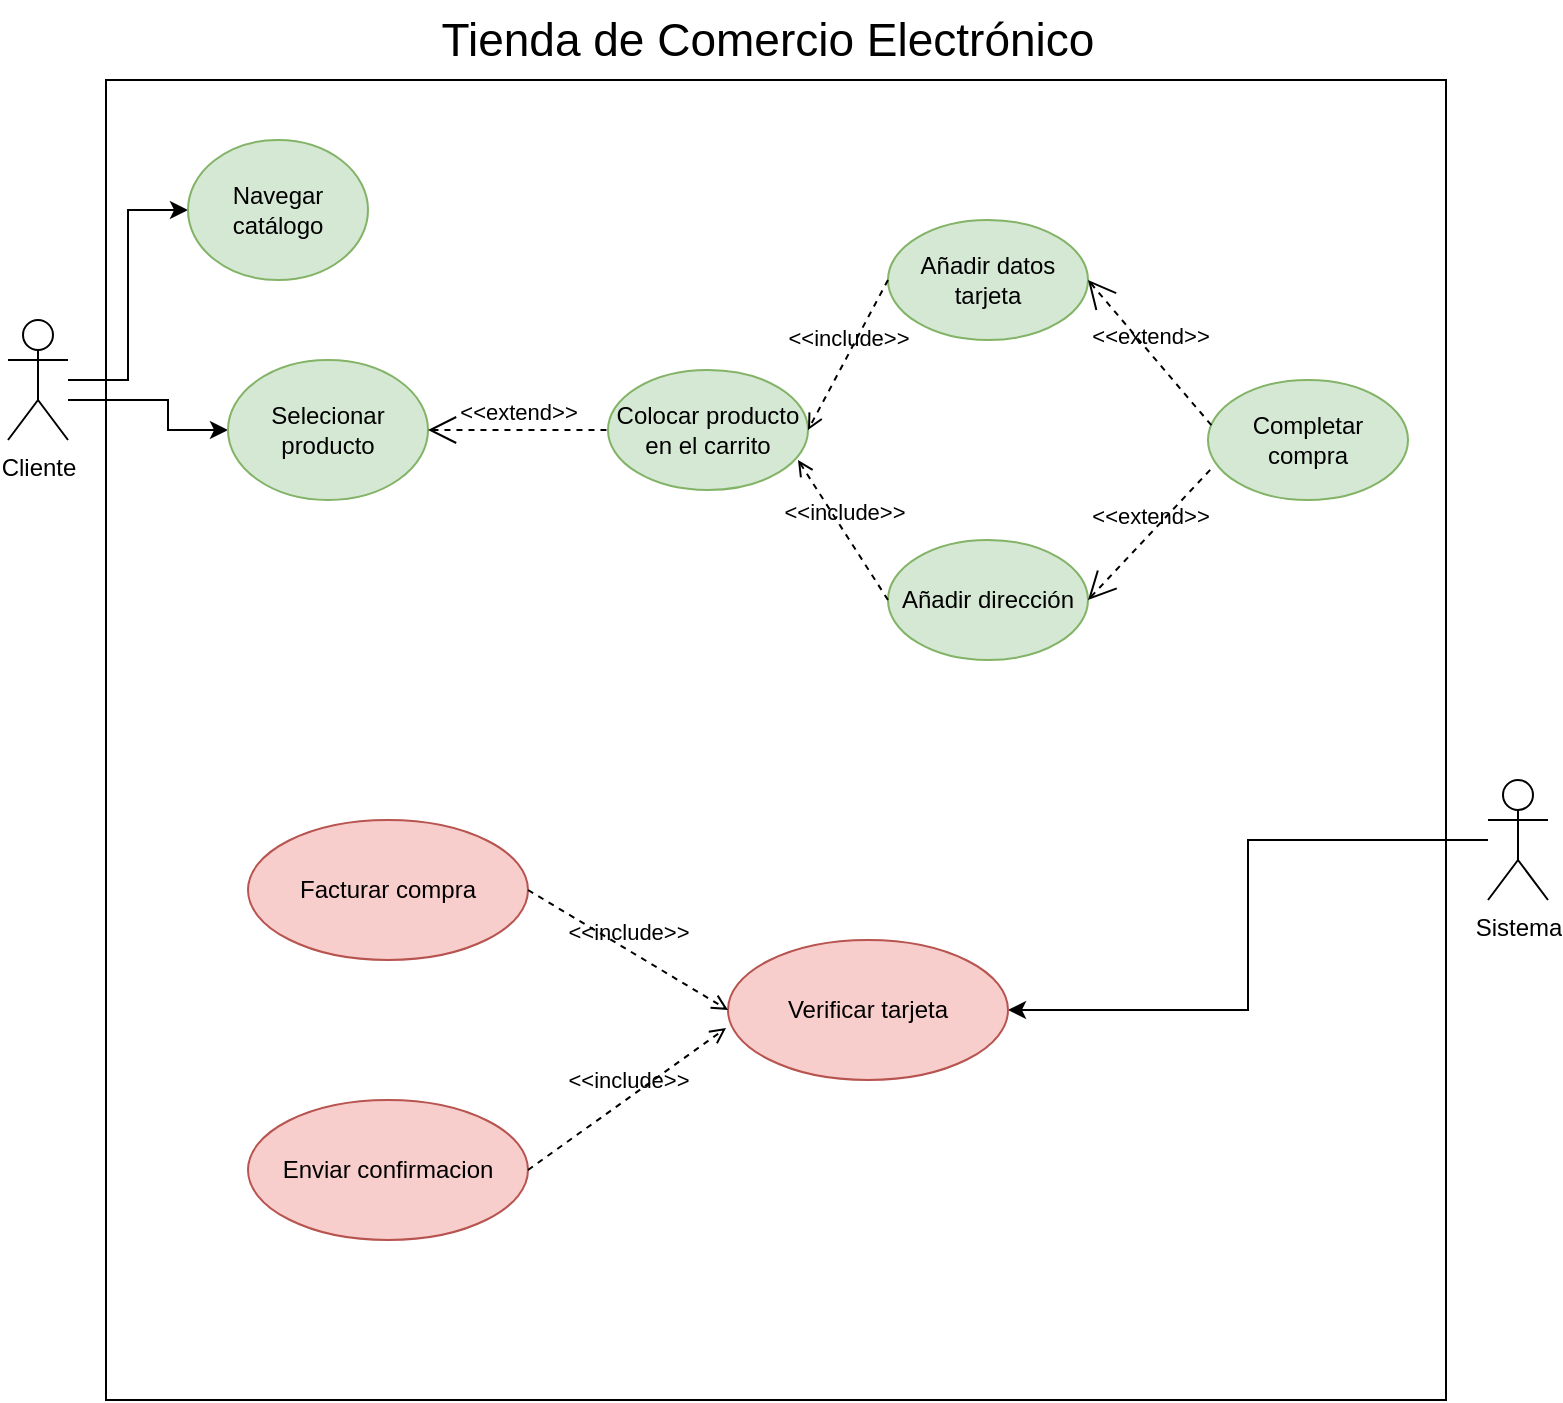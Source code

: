 <mxfile version="24.8.6">
  <diagram name="Página-1" id="dISeHqcsTVuedCnhB9sw">
    <mxGraphModel dx="1393" dy="796" grid="1" gridSize="10" guides="1" tooltips="1" connect="1" arrows="1" fold="1" page="1" pageScale="1" pageWidth="827" pageHeight="1169" math="0" shadow="0">
      <root>
        <mxCell id="0" />
        <mxCell id="1" parent="0" />
        <mxCell id="BZswRX1PH6_UgO-_CNhz-15" value="" style="shape=rect;html=1;verticalAlign=top;fontStyle=1;whiteSpace=wrap;align=center;" parent="1" vertex="1">
          <mxGeometry x="79" y="210" width="670" height="660" as="geometry" />
        </mxCell>
        <mxCell id="2kduEoyYkDO5HEiw0zfD-19" style="edgeStyle=orthogonalEdgeStyle;rounded=0;orthogonalLoop=1;jettySize=auto;html=1;entryX=0;entryY=0.5;entryDx=0;entryDy=0;" parent="1" source="2kduEoyYkDO5HEiw0zfD-1" target="2kduEoyYkDO5HEiw0zfD-3" edge="1">
          <mxGeometry relative="1" as="geometry">
            <Array as="points">
              <mxPoint x="90" y="360" />
              <mxPoint x="90" y="275" />
            </Array>
          </mxGeometry>
        </mxCell>
        <mxCell id="BZswRX1PH6_UgO-_CNhz-1" style="edgeStyle=orthogonalEdgeStyle;rounded=0;orthogonalLoop=1;jettySize=auto;html=1;entryX=0;entryY=0.5;entryDx=0;entryDy=0;" parent="1" source="2kduEoyYkDO5HEiw0zfD-1" target="2kduEoyYkDO5HEiw0zfD-16" edge="1">
          <mxGeometry relative="1" as="geometry">
            <Array as="points">
              <mxPoint x="110" y="370" />
              <mxPoint x="110" y="385" />
            </Array>
          </mxGeometry>
        </mxCell>
        <mxCell id="2kduEoyYkDO5HEiw0zfD-1" value="&lt;div&gt;Cliente&lt;/div&gt;" style="shape=umlActor;verticalLabelPosition=bottom;verticalAlign=top;html=1;outlineConnect=0;" parent="1" vertex="1">
          <mxGeometry x="30" y="330" width="30" height="60" as="geometry" />
        </mxCell>
        <mxCell id="2kduEoyYkDO5HEiw0zfD-3" value="Navegar catálogo" style="ellipse;whiteSpace=wrap;html=1;fillColor=#d5e8d4;strokeColor=#82b366;" parent="1" vertex="1">
          <mxGeometry x="120" y="240" width="90" height="70" as="geometry" />
        </mxCell>
        <mxCell id="BZswRX1PH6_UgO-_CNhz-14" style="edgeStyle=orthogonalEdgeStyle;rounded=0;orthogonalLoop=1;jettySize=auto;html=1;entryX=1;entryY=0.5;entryDx=0;entryDy=0;" parent="1" source="2kduEoyYkDO5HEiw0zfD-5" target="2kduEoyYkDO5HEiw0zfD-7" edge="1">
          <mxGeometry relative="1" as="geometry" />
        </mxCell>
        <mxCell id="2kduEoyYkDO5HEiw0zfD-5" value="&lt;div&gt;Sistema&lt;/div&gt;" style="shape=umlActor;html=1;verticalLabelPosition=bottom;verticalAlign=top;align=center;" parent="1" vertex="1">
          <mxGeometry x="770" y="560" width="30" height="60" as="geometry" />
        </mxCell>
        <mxCell id="2kduEoyYkDO5HEiw0zfD-7" value="Verificar tarjeta" style="ellipse;whiteSpace=wrap;html=1;fillColor=#f8cecc;strokeColor=#b85450;" parent="1" vertex="1">
          <mxGeometry x="390" y="640" width="140" height="70" as="geometry" />
        </mxCell>
        <mxCell id="2kduEoyYkDO5HEiw0zfD-8" value="Facturar compra" style="ellipse;whiteSpace=wrap;html=1;fillColor=#f8cecc;strokeColor=#b85450;" parent="1" vertex="1">
          <mxGeometry x="150" y="580" width="140" height="70" as="geometry" />
        </mxCell>
        <mxCell id="2kduEoyYkDO5HEiw0zfD-9" value="Enviar confirmacion" style="ellipse;whiteSpace=wrap;html=1;fillColor=#f8cecc;strokeColor=#b85450;" parent="1" vertex="1">
          <mxGeometry x="150" y="720" width="140" height="70" as="geometry" />
        </mxCell>
        <mxCell id="2kduEoyYkDO5HEiw0zfD-16" value="Selecionar producto" style="ellipse;whiteSpace=wrap;html=1;fillColor=#d5e8d4;strokeColor=#82b366;" parent="1" vertex="1">
          <mxGeometry x="140" y="350" width="100" height="70" as="geometry" />
        </mxCell>
        <mxCell id="BZswRX1PH6_UgO-_CNhz-2" value="Colocar producto en el carrito" style="ellipse;whiteSpace=wrap;html=1;fillColor=#d5e8d4;strokeColor=#82b366;" parent="1" vertex="1">
          <mxGeometry x="330" y="355" width="100" height="60" as="geometry" />
        </mxCell>
        <mxCell id="BZswRX1PH6_UgO-_CNhz-3" value="&amp;lt;&amp;lt;extend&amp;gt;&amp;gt;" style="edgeStyle=none;html=1;startArrow=open;endArrow=none;startSize=12;verticalAlign=bottom;dashed=1;labelBackgroundColor=none;rounded=0;exitX=1;exitY=0.5;exitDx=0;exitDy=0;entryX=0;entryY=0.5;entryDx=0;entryDy=0;" parent="1" source="2kduEoyYkDO5HEiw0zfD-16" target="BZswRX1PH6_UgO-_CNhz-2" edge="1">
          <mxGeometry width="160" relative="1" as="geometry">
            <mxPoint x="290" y="500" as="sourcePoint" />
            <mxPoint x="450" y="500" as="targetPoint" />
          </mxGeometry>
        </mxCell>
        <mxCell id="BZswRX1PH6_UgO-_CNhz-4" value="Añadir dirección" style="ellipse;whiteSpace=wrap;html=1;fillColor=#d5e8d4;strokeColor=#82b366;" parent="1" vertex="1">
          <mxGeometry x="470" y="440" width="100" height="60" as="geometry" />
        </mxCell>
        <mxCell id="BZswRX1PH6_UgO-_CNhz-5" value="Añadir datos tarjeta" style="ellipse;whiteSpace=wrap;html=1;fillColor=#d5e8d4;strokeColor=#82b366;" parent="1" vertex="1">
          <mxGeometry x="470" y="280" width="100" height="60" as="geometry" />
        </mxCell>
        <mxCell id="BZswRX1PH6_UgO-_CNhz-7" value="Completar compra" style="ellipse;whiteSpace=wrap;html=1;fillColor=#d5e8d4;strokeColor=#82b366;" parent="1" vertex="1">
          <mxGeometry x="630" y="360" width="100" height="60" as="geometry" />
        </mxCell>
        <mxCell id="BZswRX1PH6_UgO-_CNhz-8" value="&amp;lt;&amp;lt;include&amp;gt;&amp;gt;" style="edgeStyle=none;html=1;endArrow=open;verticalAlign=bottom;dashed=1;labelBackgroundColor=none;rounded=0;entryX=1;entryY=0.5;entryDx=0;entryDy=0;exitX=0;exitY=0.5;exitDx=0;exitDy=0;" parent="1" source="BZswRX1PH6_UgO-_CNhz-5" target="BZswRX1PH6_UgO-_CNhz-2" edge="1">
          <mxGeometry width="160" relative="1" as="geometry">
            <mxPoint x="170" y="480" as="sourcePoint" />
            <mxPoint x="330" y="480" as="targetPoint" />
          </mxGeometry>
        </mxCell>
        <mxCell id="BZswRX1PH6_UgO-_CNhz-9" value="&amp;lt;&amp;lt;include&amp;gt;&amp;gt;" style="edgeStyle=none;html=1;endArrow=open;verticalAlign=bottom;dashed=1;labelBackgroundColor=none;rounded=0;entryX=0.95;entryY=0.75;entryDx=0;entryDy=0;entryPerimeter=0;exitX=0;exitY=0.5;exitDx=0;exitDy=0;" parent="1" source="BZswRX1PH6_UgO-_CNhz-4" target="BZswRX1PH6_UgO-_CNhz-2" edge="1">
          <mxGeometry width="160" relative="1" as="geometry">
            <mxPoint x="170" y="500" as="sourcePoint" />
            <mxPoint x="330" y="500" as="targetPoint" />
          </mxGeometry>
        </mxCell>
        <mxCell id="BZswRX1PH6_UgO-_CNhz-10" value="&amp;lt;&amp;lt;extend&amp;gt;&amp;gt;" style="edgeStyle=none;html=1;startArrow=open;endArrow=none;startSize=12;verticalAlign=bottom;dashed=1;labelBackgroundColor=none;rounded=0;exitX=1;exitY=0.5;exitDx=0;exitDy=0;entryX=0.02;entryY=0.383;entryDx=0;entryDy=0;entryPerimeter=0;" parent="1" source="BZswRX1PH6_UgO-_CNhz-5" target="BZswRX1PH6_UgO-_CNhz-7" edge="1">
          <mxGeometry width="160" relative="1" as="geometry">
            <mxPoint x="60" y="530" as="sourcePoint" />
            <mxPoint x="220" y="530" as="targetPoint" />
          </mxGeometry>
        </mxCell>
        <mxCell id="BZswRX1PH6_UgO-_CNhz-11" value="&amp;lt;&amp;lt;extend&amp;gt;&amp;gt;" style="edgeStyle=none;html=1;startArrow=open;endArrow=none;startSize=12;verticalAlign=bottom;dashed=1;labelBackgroundColor=none;rounded=0;exitX=1;exitY=0.5;exitDx=0;exitDy=0;entryX=0.02;entryY=0.733;entryDx=0;entryDy=0;entryPerimeter=0;" parent="1" source="BZswRX1PH6_UgO-_CNhz-4" target="BZswRX1PH6_UgO-_CNhz-7" edge="1">
          <mxGeometry width="160" relative="1" as="geometry">
            <mxPoint x="70" y="580" as="sourcePoint" />
            <mxPoint x="230" y="580" as="targetPoint" />
          </mxGeometry>
        </mxCell>
        <mxCell id="BZswRX1PH6_UgO-_CNhz-12" value="&amp;lt;&amp;lt;include&amp;gt;&amp;gt;" style="edgeStyle=none;html=1;endArrow=open;verticalAlign=bottom;dashed=1;labelBackgroundColor=none;rounded=0;exitX=1;exitY=0.5;exitDx=0;exitDy=0;entryX=-0.007;entryY=0.629;entryDx=0;entryDy=0;entryPerimeter=0;" parent="1" source="2kduEoyYkDO5HEiw0zfD-9" target="2kduEoyYkDO5HEiw0zfD-7" edge="1">
          <mxGeometry width="160" relative="1" as="geometry">
            <mxPoint x="90" y="560" as="sourcePoint" />
            <mxPoint x="250" y="560" as="targetPoint" />
          </mxGeometry>
        </mxCell>
        <mxCell id="BZswRX1PH6_UgO-_CNhz-13" value="&amp;lt;&amp;lt;include&amp;gt;&amp;gt;" style="edgeStyle=none;html=1;endArrow=open;verticalAlign=bottom;dashed=1;labelBackgroundColor=none;rounded=0;exitX=1;exitY=0.5;exitDx=0;exitDy=0;entryX=0;entryY=0.5;entryDx=0;entryDy=0;" parent="1" source="2kduEoyYkDO5HEiw0zfD-8" target="2kduEoyYkDO5HEiw0zfD-7" edge="1">
          <mxGeometry width="160" relative="1" as="geometry">
            <mxPoint x="90" y="500" as="sourcePoint" />
            <mxPoint x="250" y="500" as="targetPoint" />
          </mxGeometry>
        </mxCell>
        <mxCell id="BZswRX1PH6_UgO-_CNhz-16" value="&lt;font style=&quot;font-size: 23px;&quot;&gt;Tienda de Comercio Electrónico&lt;/font&gt;" style="text;html=1;align=center;verticalAlign=middle;whiteSpace=wrap;rounded=0;" parent="1" vertex="1">
          <mxGeometry x="210" y="170" width="400" height="40" as="geometry" />
        </mxCell>
      </root>
    </mxGraphModel>
  </diagram>
</mxfile>
